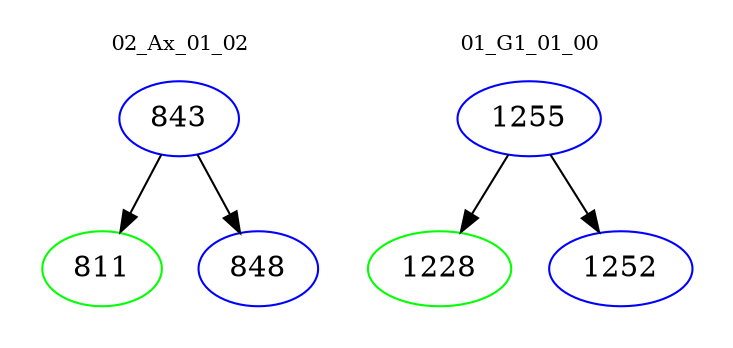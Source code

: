 digraph{
subgraph cluster_0 {
color = white
label = "02_Ax_01_02";
fontsize=10;
T0_843 [label="843", color="blue"]
T0_843 -> T0_811 [color="black"]
T0_811 [label="811", color="green"]
T0_843 -> T0_848 [color="black"]
T0_848 [label="848", color="blue"]
}
subgraph cluster_1 {
color = white
label = "01_G1_01_00";
fontsize=10;
T1_1255 [label="1255", color="blue"]
T1_1255 -> T1_1228 [color="black"]
T1_1228 [label="1228", color="green"]
T1_1255 -> T1_1252 [color="black"]
T1_1252 [label="1252", color="blue"]
}
}

